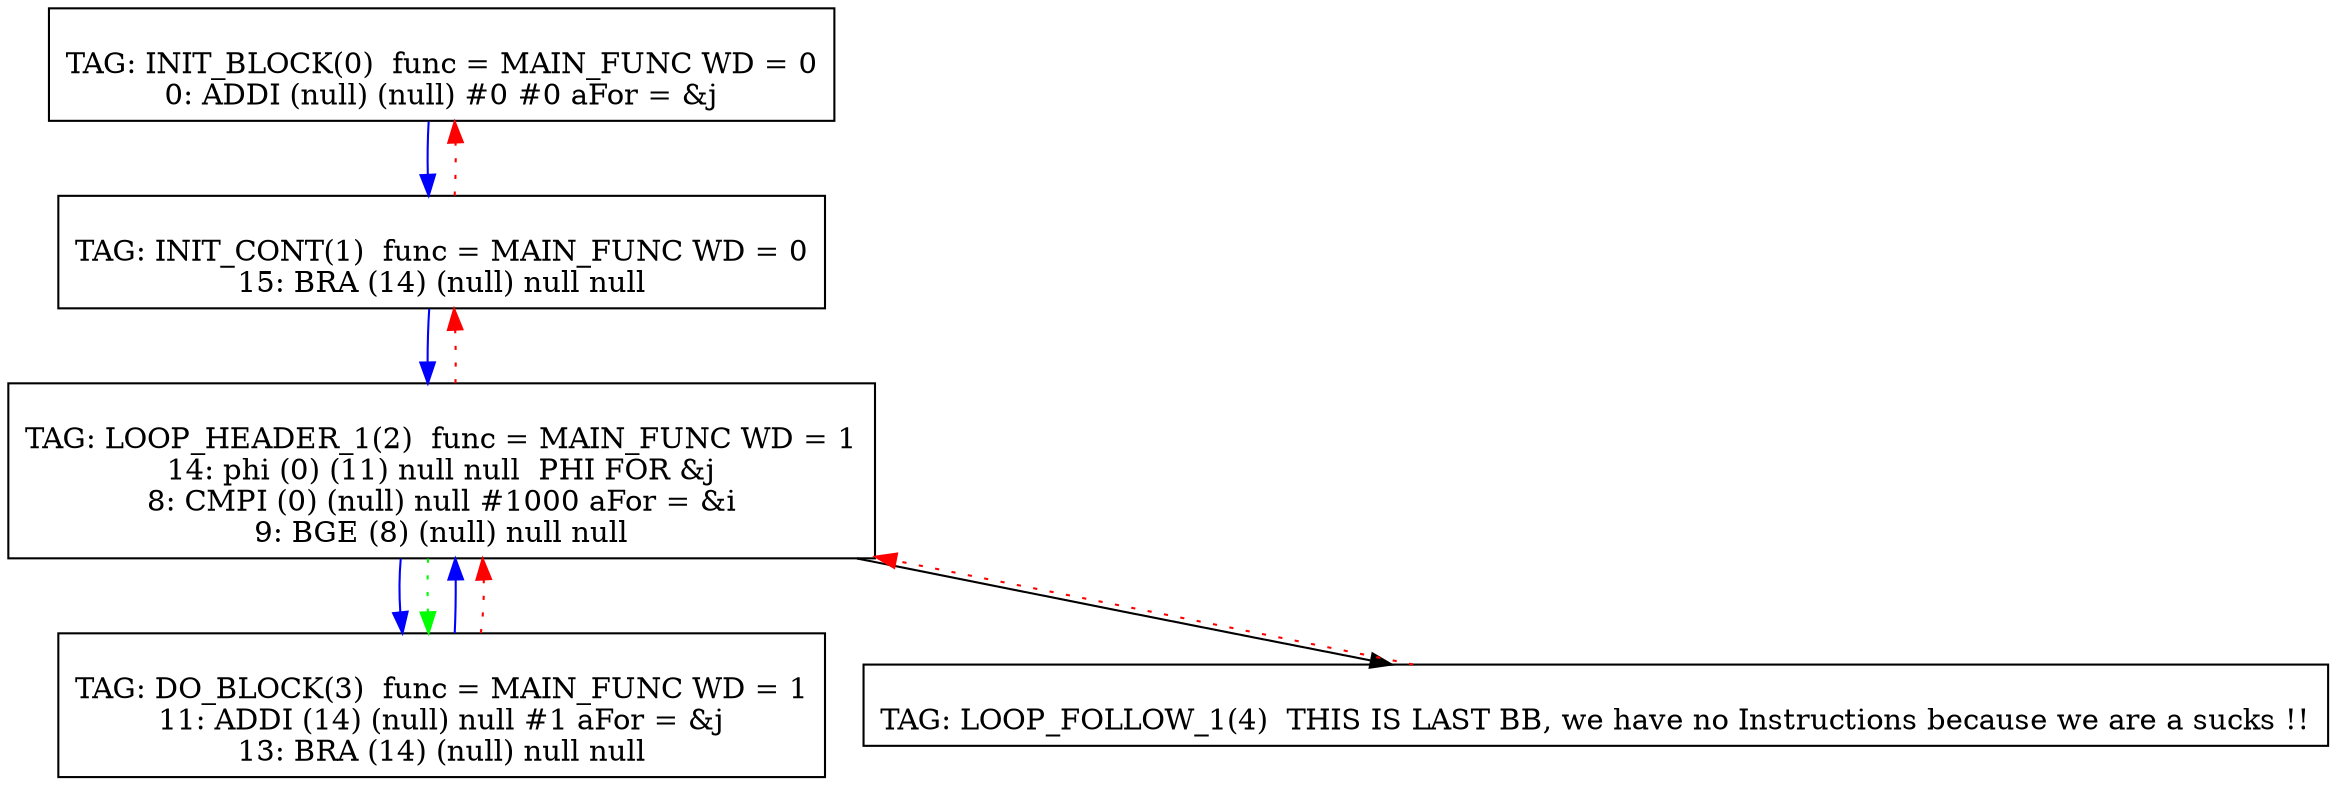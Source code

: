 digraph {
0[label="
TAG: INIT_BLOCK(0)  func = MAIN_FUNC WD = 0
0: ADDI (null) (null) #0 #0 aFor = &j
"];
0[shape=box];
0 -> 1[color=blue]
1[label="
TAG: INIT_CONT(1)  func = MAIN_FUNC WD = 0
15: BRA (14) (null) null null
"];
1[shape=box];
1 -> 2[color=blue]
1 -> 0[color=red][style=dotted]
2[label="
TAG: LOOP_HEADER_1(2)  func = MAIN_FUNC WD = 1
14: phi (0) (11) null null  PHI FOR &j
8: CMPI (0) (null) null #1000 aFor = &i
9: BGE (8) (null) null null
"];
2[shape=box];
2 -> 3[color=blue]
2 -> 4[color=black]
2 -> 1[color=red][style=dotted]
2 -> 3[color=green][style=dotted]
3[label="
TAG: DO_BLOCK(3)  func = MAIN_FUNC WD = 1
11: ADDI (14) (null) null #1 aFor = &j
13: BRA (14) (null) null null
"];
3[shape=box];
3 -> 2[color=blue]
3 -> 2[color=red][style=dotted]
4[label="
TAG: LOOP_FOLLOW_1(4)  THIS IS LAST BB, we have no Instructions because we are a sucks !!
"];
4[shape=box];
4 -> 2[color=red][style=dotted]
}